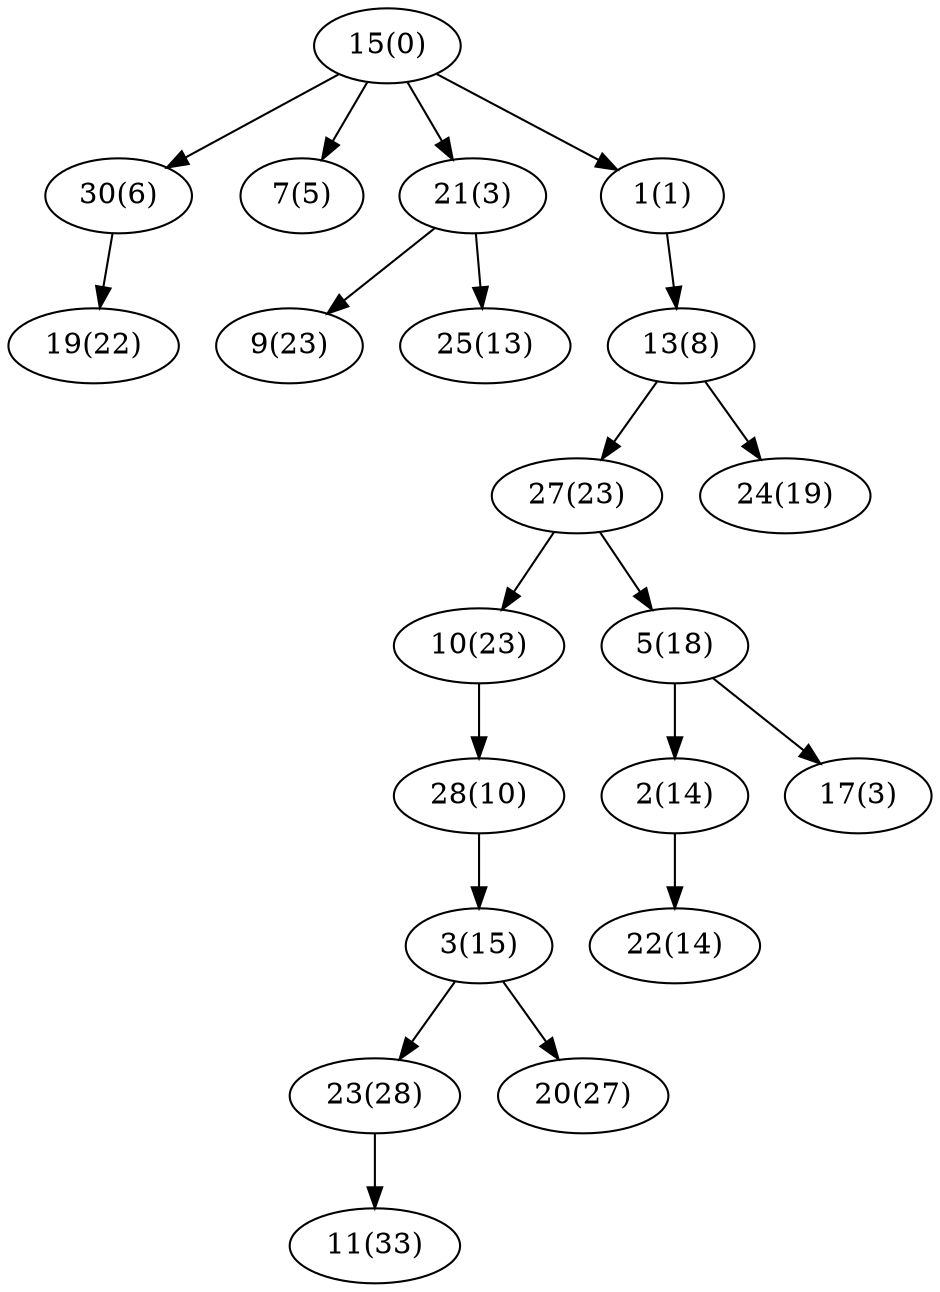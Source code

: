 digraph sample {
15 [label="15(0)"];
9 [label="9(23)"];
11 [label="11(33)"];
23 [label="23(28)"];
20 [label="20(27)"];
3 [label="3(15)"];
22 [label="22(14)"];
2 [label="2(14)"];
28 [label="28(10)"];
10 [label="10(23)"];
17 [label="17(3)"];
5 [label="5(18)"];
27 [label="27(23)"];
19 [label="19(22)"];
24 [label="24(19)"];
25 [label="25(13)"];
13 [label="13(8)"];
30 [label="30(6)"];
7 [label="7(5)"];
21 [label="21(3)"];
1 [label="1(1)"];
1 -> 13[color="black"];
2 -> 22[color="black"];
3 -> 20[color="black"];
3 -> 23[color="black"];
5 -> 2[color="black"];
5 -> 17[color="black"];
10 -> 28[color="black"];
13 -> 24[color="black"];
13 -> 27[color="black"];
15 -> 1[color="black"];
15 -> 7[color="black"];
15 -> 21[color="black"];
15 -> 30[color="black"];
21 -> 9[color="black"];
21 -> 25[color="black"];
23 -> 11[color="black"];
27 -> 5[color="black"];
27 -> 10[color="black"];
28 -> 3[color="black"];
30 -> 19[color="black"];
}
